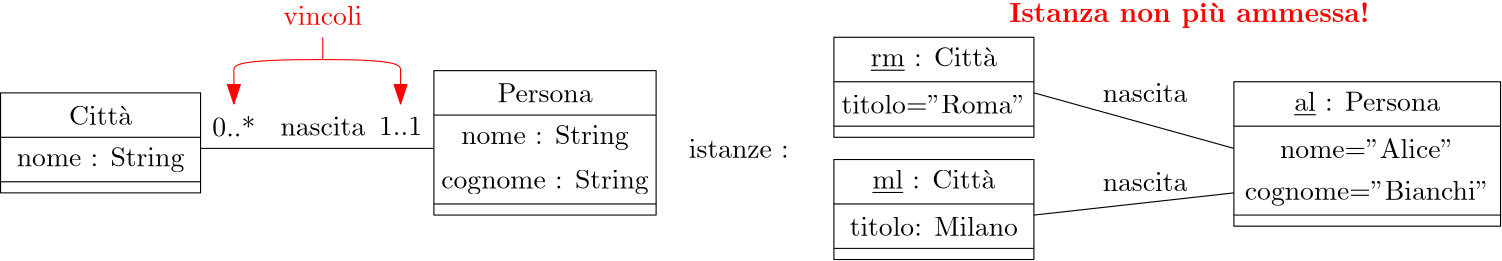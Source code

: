 <?xml version="1.0"?>
<!DOCTYPE ipe SYSTEM "ipe.dtd">
<ipe version="70218" creator="Ipe 7.2.28">
<info created="D:20240303191835" modified="D:20240303194109"/>
<ipestyle name="basic">
<symbol name="arrow/arc(spx)">
<path stroke="sym-stroke" fill="sym-stroke" pen="sym-pen">
0 0 m
-1 0.333 l
-1 -0.333 l
h
</path>
</symbol>
<symbol name="arrow/farc(spx)">
<path stroke="sym-stroke" fill="white" pen="sym-pen">
0 0 m
-1 0.333 l
-1 -0.333 l
h
</path>
</symbol>
<symbol name="arrow/ptarc(spx)">
<path stroke="sym-stroke" fill="sym-stroke" pen="sym-pen">
0 0 m
-1 0.333 l
-0.8 0 l
-1 -0.333 l
h
</path>
</symbol>
<symbol name="arrow/fptarc(spx)">
<path stroke="sym-stroke" fill="white" pen="sym-pen">
0 0 m
-1 0.333 l
-0.8 0 l
-1 -0.333 l
h
</path>
</symbol>
<symbol name="mark/circle(sx)" transformations="translations">
<path fill="sym-stroke">
0.6 0 0 0.6 0 0 e
0.4 0 0 0.4 0 0 e
</path>
</symbol>
<symbol name="mark/disk(sx)" transformations="translations">
<path fill="sym-stroke">
0.6 0 0 0.6 0 0 e
</path>
</symbol>
<symbol name="mark/fdisk(sfx)" transformations="translations">
<group>
<path fill="sym-fill">
0.5 0 0 0.5 0 0 e
</path>
<path fill="sym-stroke" fillrule="eofill">
0.6 0 0 0.6 0 0 e
0.4 0 0 0.4 0 0 e
</path>
</group>
</symbol>
<symbol name="mark/box(sx)" transformations="translations">
<path fill="sym-stroke" fillrule="eofill">
-0.6 -0.6 m
0.6 -0.6 l
0.6 0.6 l
-0.6 0.6 l
h
-0.4 -0.4 m
0.4 -0.4 l
0.4 0.4 l
-0.4 0.4 l
h
</path>
</symbol>
<symbol name="mark/square(sx)" transformations="translations">
<path fill="sym-stroke">
-0.6 -0.6 m
0.6 -0.6 l
0.6 0.6 l
-0.6 0.6 l
h
</path>
</symbol>
<symbol name="mark/fsquare(sfx)" transformations="translations">
<group>
<path fill="sym-fill">
-0.5 -0.5 m
0.5 -0.5 l
0.5 0.5 l
-0.5 0.5 l
h
</path>
<path fill="sym-stroke" fillrule="eofill">
-0.6 -0.6 m
0.6 -0.6 l
0.6 0.6 l
-0.6 0.6 l
h
-0.4 -0.4 m
0.4 -0.4 l
0.4 0.4 l
-0.4 0.4 l
h
</path>
</group>
</symbol>
<symbol name="mark/cross(sx)" transformations="translations">
<group>
<path fill="sym-stroke">
-0.43 -0.57 m
0.57 0.43 l
0.43 0.57 l
-0.57 -0.43 l
h
</path>
<path fill="sym-stroke">
-0.43 0.57 m
0.57 -0.43 l
0.43 -0.57 l
-0.57 0.43 l
h
</path>
</group>
</symbol>
<symbol name="arrow/fnormal(spx)">
<path stroke="sym-stroke" fill="white" pen="sym-pen">
0 0 m
-1 0.333 l
-1 -0.333 l
h
</path>
</symbol>
<symbol name="arrow/pointed(spx)">
<path stroke="sym-stroke" fill="sym-stroke" pen="sym-pen">
0 0 m
-1 0.333 l
-0.8 0 l
-1 -0.333 l
h
</path>
</symbol>
<symbol name="arrow/fpointed(spx)">
<path stroke="sym-stroke" fill="white" pen="sym-pen">
0 0 m
-1 0.333 l
-0.8 0 l
-1 -0.333 l
h
</path>
</symbol>
<symbol name="arrow/linear(spx)">
<path stroke="sym-stroke" pen="sym-pen">
-1 0.333 m
0 0 l
-1 -0.333 l
</path>
</symbol>
<symbol name="arrow/fdouble(spx)">
<path stroke="sym-stroke" fill="white" pen="sym-pen">
0 0 m
-1 0.333 l
-1 -0.333 l
h
-1 0 m
-2 0.333 l
-2 -0.333 l
h
</path>
</symbol>
<symbol name="arrow/double(spx)">
<path stroke="sym-stroke" fill="sym-stroke" pen="sym-pen">
0 0 m
-1 0.333 l
-1 -0.333 l
h
-1 0 m
-2 0.333 l
-2 -0.333 l
h
</path>
</symbol>
<symbol name="arrow/mid-normal(spx)">
<path stroke="sym-stroke" fill="sym-stroke" pen="sym-pen">
0.5 0 m
-0.5 0.333 l
-0.5 -0.333 l
h
</path>
</symbol>
<symbol name="arrow/mid-fnormal(spx)">
<path stroke="sym-stroke" fill="white" pen="sym-pen">
0.5 0 m
-0.5 0.333 l
-0.5 -0.333 l
h
</path>
</symbol>
<symbol name="arrow/mid-pointed(spx)">
<path stroke="sym-stroke" fill="sym-stroke" pen="sym-pen">
0.5 0 m
-0.5 0.333 l
-0.3 0 l
-0.5 -0.333 l
h
</path>
</symbol>
<symbol name="arrow/mid-fpointed(spx)">
<path stroke="sym-stroke" fill="white" pen="sym-pen">
0.5 0 m
-0.5 0.333 l
-0.3 0 l
-0.5 -0.333 l
h
</path>
</symbol>
<symbol name="arrow/mid-double(spx)">
<path stroke="sym-stroke" fill="sym-stroke" pen="sym-pen">
1 0 m
0 0.333 l
0 -0.333 l
h
0 0 m
-1 0.333 l
-1 -0.333 l
h
</path>
</symbol>
<symbol name="arrow/mid-fdouble(spx)">
<path stroke="sym-stroke" fill="white" pen="sym-pen">
1 0 m
0 0.333 l
0 -0.333 l
h
0 0 m
-1 0.333 l
-1 -0.333 l
h
</path>
</symbol>
<anglesize name="22.5 deg" value="22.5"/>
<anglesize name="30 deg" value="30"/>
<anglesize name="45 deg" value="45"/>
<anglesize name="60 deg" value="60"/>
<anglesize name="90 deg" value="90"/>
<arrowsize name="large" value="10"/>
<arrowsize name="small" value="5"/>
<arrowsize name="tiny" value="3"/>
<color name="blue" value="0 0 1"/>
<color name="brown" value="0.647 0.165 0.165"/>
<color name="darkblue" value="0 0 0.545"/>
<color name="darkcyan" value="0 0.545 0.545"/>
<color name="darkgray" value="0.663"/>
<color name="darkgreen" value="0 0.392 0"/>
<color name="darkmagenta" value="0.545 0 0.545"/>
<color name="darkorange" value="1 0.549 0"/>
<color name="darkred" value="0.545 0 0"/>
<color name="gold" value="1 0.843 0"/>
<color name="gray" value="0.745"/>
<color name="green" value="0 1 0"/>
<color name="lightblue" value="0.678 0.847 0.902"/>
<color name="lightcyan" value="0.878 1 1"/>
<color name="lightgray" value="0.827"/>
<color name="lightgreen" value="0.565 0.933 0.565"/>
<color name="lightyellow" value="1 1 0.878"/>
<color name="navy" value="0 0 0.502"/>
<color name="orange" value="1 0.647 0"/>
<color name="pink" value="1 0.753 0.796"/>
<color name="purple" value="0.627 0.125 0.941"/>
<color name="red" value="1 0 0"/>
<color name="seagreen" value="0.18 0.545 0.341"/>
<color name="turquoise" value="0.251 0.878 0.816"/>
<color name="violet" value="0.933 0.51 0.933"/>
<color name="yellow" value="1 1 0"/>
<dashstyle name="dash dot dotted" value="[4 2 1 2 1 2] 0"/>
<dashstyle name="dash dotted" value="[4 2 1 2] 0"/>
<dashstyle name="dashed" value="[4] 0"/>
<dashstyle name="dotted" value="[1 3] 0"/>
<gridsize name="10 pts (~3.5 mm)" value="10"/>
<gridsize name="14 pts (~5 mm)" value="14"/>
<gridsize name="16 pts (~6 mm)" value="16"/>
<gridsize name="20 pts (~7 mm)" value="20"/>
<gridsize name="28 pts (~10 mm)" value="28"/>
<gridsize name="32 pts (~12 mm)" value="32"/>
<gridsize name="4 pts" value="4"/>
<gridsize name="56 pts (~20 mm)" value="56"/>
<gridsize name="8 pts (~3 mm)" value="8"/>
<opacity name="10%" value="0.1"/>
<opacity name="30%" value="0.3"/>
<opacity name="50%" value="0.5"/>
<opacity name="75%" value="0.75"/>
<pen name="fat" value="1.2"/>
<pen name="heavier" value="0.8"/>
<pen name="ultrafat" value="2"/>
<symbolsize name="large" value="5"/>
<symbolsize name="small" value="2"/>
<symbolsize name="tiny" value="1.1"/>
<textsize name="Huge" value="\Huge"/>
<textsize name="LARGE" value="\LARGE"/>
<textsize name="Large" value="\Large"/>
<textsize name="footnote" value="\footnotesize"/>
<textsize name="huge" value="\huge"/>
<textsize name="large" value="\large"/>
<textsize name="script" value="\scriptsize"/>
<textsize name="small" value="\small"/>
<textsize name="tiny" value="\tiny"/>
<textstyle name="center" begin="\begin{center}" end="\end{center}"/>
<textstyle name="item" begin="\begin{itemize}\item{}" end="\end{itemize}"/>
<textstyle name="itemize" begin="\begin{itemize}" end="\end{itemize}"/>
<tiling name="falling" angle="-60" step="4" width="1"/>
<tiling name="rising" angle="30" step="4" width="1"/>
</ipestyle>
<page>
<layer name="alpha"/>
<view layers="alpha" active="alpha"/>
<text layer="alpha" matrix="1 0 0 1 -144 -8" transformations="translations" pos="192 720" stroke="black" type="label" width="22.693" height="6.918" depth="0" halign="center" valign="center">Città</text>
<text matrix="1 0 0 1 -144 -24" transformations="translations" pos="192 720" stroke="black" type="label" width="60.357" height="6.815" depth="1.93" halign="center" valign="center">nome : String</text>
<path matrix="1 0 0 1 -144 -8" stroke="black">
156 696 m
228 696 l
</path>
<path matrix="1 0 0 1 -144 -8" stroke="black">
156 712 m
228 712 l
</path>
<path matrix="1 0 0 1 -296 -8" stroke="black">
308 728 m
308 692 l
380 692 l
380 728 l
h
</path>
<text matrix="1 0 0 1 16 0" transformations="translations" pos="192 720" stroke="black" type="label" width="34.26" height="6.808" depth="0" halign="center" valign="center">Persona</text>
<text matrix="1 0 0 1 16 -16" transformations="translations" pos="192 720" stroke="black" type="label" width="60.357" height="6.815" depth="1.93" halign="center" valign="center">nome : String</text>
<text matrix="1 0 0 1 16 -32" transformations="translations" pos="192 720" stroke="black" type="label" width="74.748" height="6.815" depth="1.93" halign="center" valign="center">cognome : String</text>
<path matrix="1 0 0 1 -324 96" stroke="black">
492 632 m
492 584 l
572 584 l
572 632 l
h
</path>
<path matrix="1 0 0 1 -324 96" stroke="black">
492 616 m
572 616 l
</path>
<path matrix="1 0 0 1 -324 96" stroke="black">
492 584 m
492 580 l
572 580 l
572 584 l
</path>
<path matrix="1 0 0 1 -324 92" stroke="black">
408 608 m
492 608 l
</path>
<text matrix="1 0 0 1 -64 -12" transformations="translations" pos="192 720" stroke="black" type="label" width="30.497" height="6.654" depth="0" halign="center" valign="center">nascita</text>
<text matrix="1 0 0 1 156 12" transformations="translations" pos="192 720" stroke="black" type="label" width="45.413" height="6.921" depth="1.99" halign="center" valign="center">\underline{rm} : Città</text>
<text matrix="1 0 0 1 156 -4" transformations="translations" pos="192 720" stroke="black" type="label" width="66.556" height="6.918" depth="0" halign="center" valign="center">titolo=&quot;Roma&quot;</text>
<path matrix="1 0 0 1 156 12" stroke="black">
156 696 m
228 696 l
</path>
<path matrix="1 0 0 1 156 12" stroke="black">
156 712 m
228 712 l
</path>
<path matrix="1 0 0 1 4 12" stroke="black">
308 728 m
308 692 l
380 692 l
380 728 l
h
</path>
<text matrix="1 0 0 1 312 -4" transformations="translations" pos="192 720" stroke="black" type="label" width="52.525" height="6.921" depth="1.99" halign="center" valign="center">\underline{al} : Persona</text>
<text matrix="1 0 0 1 312 -20" transformations="translations" pos="192 720" stroke="black" type="label" width="62.82" height="6.918" depth="0" halign="center" valign="center">nome=&quot;Alice&quot;</text>
<text matrix="1 0 0 1 312 -36" transformations="translations" pos="192 720" stroke="black" type="label" width="88.142" height="6.926" depth="1.93" halign="center" valign="center">cognome=&quot;Bianchi&quot;</text>
<text matrix="1 0 0 1 156 -32" transformations="translations" pos="192 720" stroke="black" type="label" width="44.278" height="6.921" depth="1.99" halign="center" valign="center">\underline{ml} : Città</text>
<text matrix="1 0 0 1 156 -48" transformations="translations" pos="192 720" stroke="black" type="label" width="60.606" height="6.918" depth="0" halign="center" valign="center">titolo: Milano</text>
<path matrix="1 0 0 1 156 -32" stroke="black">
156 696 m
228 696 l
</path>
<path matrix="1 0 0 1 156 -32" stroke="black">
156 712 m
228 712 l
</path>
<path matrix="1 0 0 1 4 -32" stroke="black">
308 728 m
308 692 l
380 692 l
380 728 l
h
</path>
<path matrix="1 0 0 1 180 176" stroke="black">
276 548 m
276 496 l
372 496 l
372 548 l
h
</path>
<path matrix="1 0 0 1 180 176" stroke="black">
276 532 m
372 532 l
</path>
<path matrix="1 0 0 1 180 176" stroke="black">
276 500 m
372 500 l
</path>
<path matrix="1 0 0 1 184 200" stroke="black">
272 500 m
200 520 l
</path>
<path matrix="1 0 0 1 184 200" stroke="black">
272 484 m
200 476 l
</path>
<text matrix="1 0 0 1 232 0" transformations="translations" pos="192 720" stroke="black" type="label" width="30.497" height="6.654" depth="0" halign="center" valign="center">nascita</text>
<text matrix="1 0 0 1 232 -32" transformations="translations" pos="192 720" stroke="black" type="label" width="30.497" height="6.654" depth="0" halign="center" valign="center">nascita</text>
<text matrix="1 0 0 1 88 -20" transformations="translations" pos="192 720" stroke="black" type="label" width="40.459" height="6.654" depth="0" halign="center" valign="center">istanze : </text>
<text matrix="1 0 0 1 -96 -12" transformations="translations" pos="192 720" stroke="black" type="label" width="15.497" height="7.472" depth="0" halign="center" valign="center">0..*</text>
<text matrix="1 0 0 1 -36 -12" transformations="translations" pos="192 720" stroke="black" type="label" width="15.497" height="6.42" depth="0" halign="center" valign="center">1..1</text>
<text matrix="1 0 0 1 248 28" transformations="translations" pos="192 720" stroke="1 0 0" type="label" width="129.753" height="6.926" depth="1.93" halign="center" valign="center">\textbf{Istanza non più ammessa!}</text>
<text matrix="1 0 0 1 -64 28" transformations="translations" pos="192 720" stroke="1 0 0" type="label" width="28.504" height="6.918" depth="0" halign="center" valign="center">vincoli</text>
<path stroke="1 0 0">
128 740 m
128 732 l
</path>
<path stroke="1 0 0" arrow="normal/normal">
128 732 m
96 732
96 728
96 724
96 716 c
</path>
<path stroke="1 0 0" arrow="normal/normal">
128 732 m
156 732
156 728
156 724
156 716 c
</path>
</page>
</ipe>
